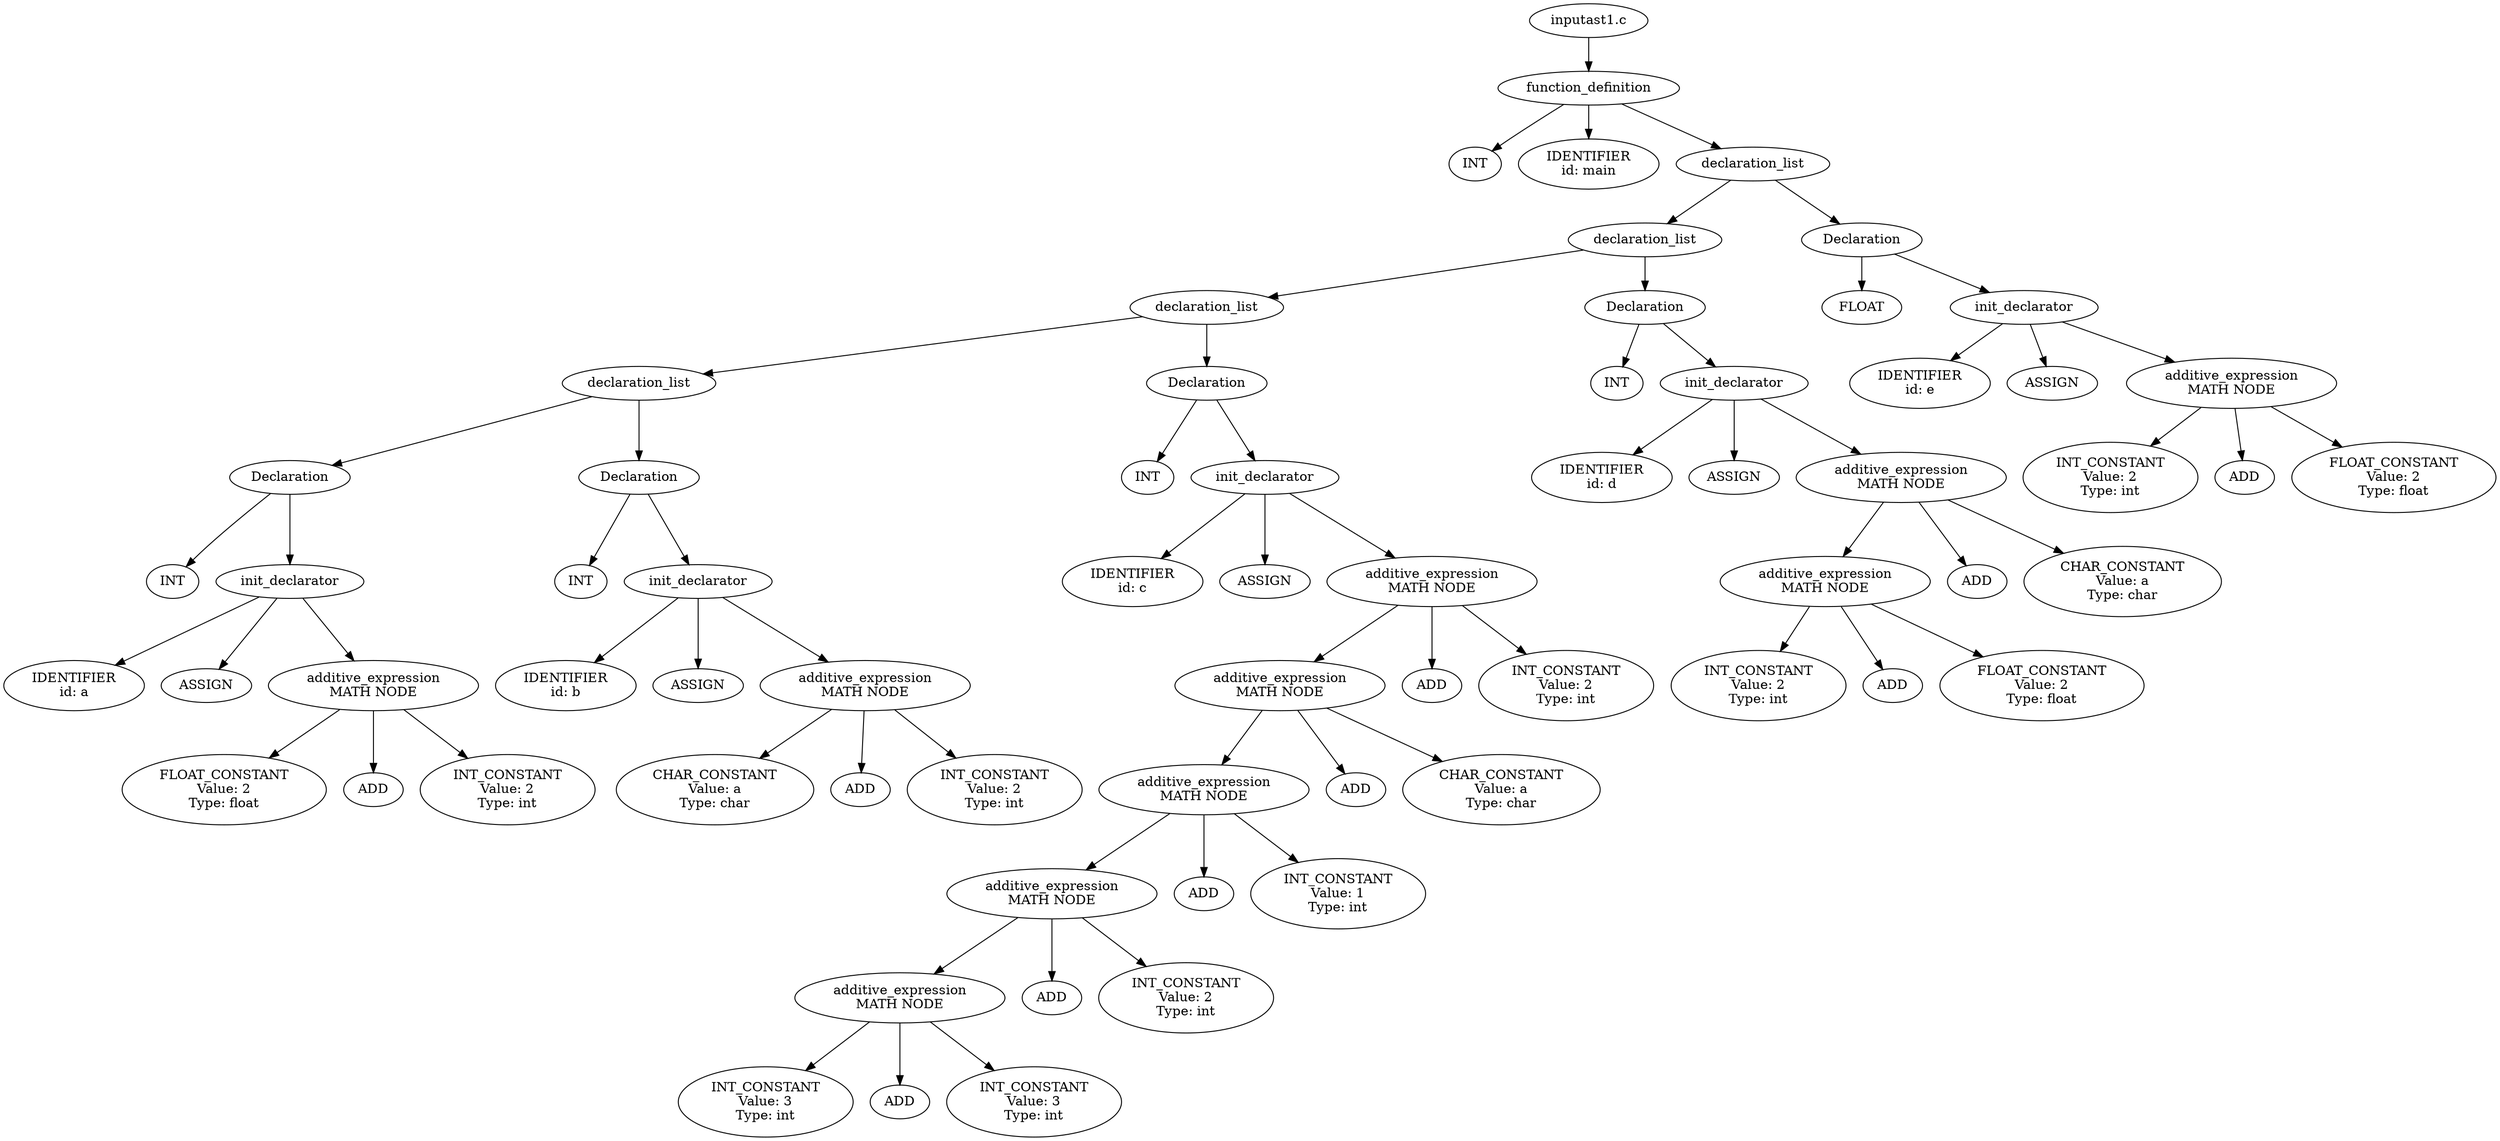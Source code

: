 digraph G {
0[label = "input\ast1.c"];
0 -> 67
67[label = "function_definition"];
67 -> 1
1[label = "INT"];
67 -> 2
2[label = "IDENTIFIER
id: main
"];
67 -> 66
66[label = "declaration_list"];
66 -> 56
56[label = "declaration_list"];
56 -> 43
43[label = "declaration_list"];
43 -> 21
21[label = "declaration_list"];
21 -> 11
11[label = "Declaration"];
11 -> 3
3[label = "INT"];
11 -> 9
9[label = "init_declarator"];
9 -> 4
4[label = "IDENTIFIER
id: a
"];
9 -> 10
10[label = "ASSIGN"];
9 -> 8
8[label = "additive_expression
MATH NODE"];
8 -> 5
5[label = "FLOAT_CONSTANT
Value: 2
Type: float"];
8 -> 7
7[label = "ADD"];
8 -> 6
6[label = "INT_CONSTANT
Value: 2
Type: int"];
21 -> 20
20[label = "Declaration"];
20 -> 12
12[label = "INT"];
20 -> 18
18[label = "init_declarator"];
18 -> 13
13[label = "IDENTIFIER
id: b
"];
18 -> 19
19[label = "ASSIGN"];
18 -> 17
17[label = "additive_expression
MATH NODE"];
17 -> 14
14[label = "CHAR_CONSTANT
Value: a
Type: char"];
17 -> 16
16[label = "ADD"];
17 -> 15
15[label = "INT_CONSTANT
Value: 2
Type: int"];
43 -> 42
42[label = "Declaration"];
42 -> 22
22[label = "INT"];
42 -> 40
40[label = "init_declarator"];
40 -> 23
23[label = "IDENTIFIER
id: c
"];
40 -> 41
41[label = "ASSIGN"];
40 -> 39
39[label = "additive_expression
MATH NODE"];
39 -> 36
36[label = "additive_expression
MATH NODE"];
36 -> 33
33[label = "additive_expression
MATH NODE"];
33 -> 30
30[label = "additive_expression
MATH NODE"];
30 -> 27
27[label = "additive_expression
MATH NODE"];
27 -> 24
24[label = "INT_CONSTANT
Value: 3
Type: int"];
27 -> 26
26[label = "ADD"];
27 -> 25
25[label = "INT_CONSTANT
Value: 3
Type: int"];
30 -> 29
29[label = "ADD"];
30 -> 28
28[label = "INT_CONSTANT
Value: 2
Type: int"];
33 -> 32
32[label = "ADD"];
33 -> 31
31[label = "INT_CONSTANT
Value: 1
Type: int"];
36 -> 35
35[label = "ADD"];
36 -> 34
34[label = "CHAR_CONSTANT
Value: a
Type: char"];
39 -> 38
38[label = "ADD"];
39 -> 37
37[label = "INT_CONSTANT
Value: 2
Type: int"];
56 -> 55
55[label = "Declaration"];
55 -> 44
44[label = "INT"];
55 -> 53
53[label = "init_declarator"];
53 -> 45
45[label = "IDENTIFIER
id: d
"];
53 -> 54
54[label = "ASSIGN"];
53 -> 52
52[label = "additive_expression
MATH NODE"];
52 -> 49
49[label = "additive_expression
MATH NODE"];
49 -> 46
46[label = "INT_CONSTANT
Value: 2
Type: int"];
49 -> 48
48[label = "ADD"];
49 -> 47
47[label = "FLOAT_CONSTANT
Value: 2
Type: float"];
52 -> 51
51[label = "ADD"];
52 -> 50
50[label = "CHAR_CONSTANT
Value: a
Type: char"];
66 -> 65
65[label = "Declaration"];
65 -> 57
57[label = "FLOAT"];
65 -> 63
63[label = "init_declarator"];
63 -> 58
58[label = "IDENTIFIER
id: e
"];
63 -> 64
64[label = "ASSIGN"];
63 -> 62
62[label = "additive_expression
MATH NODE"];
62 -> 59
59[label = "INT_CONSTANT
Value: 2
Type: int"];
62 -> 61
61[label = "ADD"];
62 -> 60
60[label = "FLOAT_CONSTANT
Value: 2
Type: float"];
}
